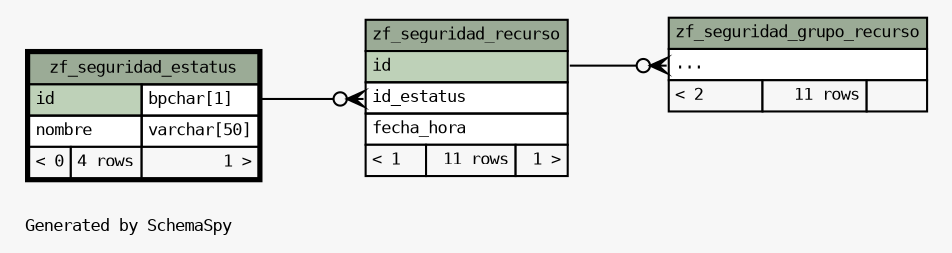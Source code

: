 // dot 2.38.0 on Linux 3.16.0-4-amd64
// SchemaSpy rev 590
digraph "twoDegreesRelationshipsDiagram" {
  graph [
    rankdir="RL"
    bgcolor="#f7f7f7"
    label="\nGenerated by SchemaSpy"
    labeljust="l"
    nodesep="0.18"
    ranksep="0.46"
    fontname="monospace"
    fontsize="8"
  ];
  node [
    fontname="monospace"
    fontsize="8"
    shape="plaintext"
  ];
  edge [
    arrowsize="0.8"
  ];
  "zf_seguridad_grupo_recurso":"elipses":w -> "zf_seguridad_recurso":"id":e [arrowhead=none dir=back arrowtail=crowodot];
  "zf_seguridad_recurso":"id_estatus":w -> "zf_seguridad_estatus":"id.type":e [arrowhead=none dir=back arrowtail=crowodot];
  "zf_seguridad_estatus" [
    label=<
    <TABLE BORDER="2" CELLBORDER="1" CELLSPACING="0" BGCOLOR="#ffffff">
      <TR><TD COLSPAN="3" BGCOLOR="#9bab96" ALIGN="CENTER">zf_seguridad_estatus</TD></TR>
      <TR><TD PORT="id" COLSPAN="2" BGCOLOR="#bed1b8" ALIGN="LEFT">id</TD><TD PORT="id.type" ALIGN="LEFT">bpchar[1]</TD></TR>
      <TR><TD PORT="nombre" COLSPAN="2" ALIGN="LEFT">nombre</TD><TD PORT="nombre.type" ALIGN="LEFT">varchar[50]</TD></TR>
      <TR><TD ALIGN="LEFT" BGCOLOR="#f7f7f7">&lt; 0</TD><TD ALIGN="RIGHT" BGCOLOR="#f7f7f7">4 rows</TD><TD ALIGN="RIGHT" BGCOLOR="#f7f7f7">1 &gt;</TD></TR>
    </TABLE>>
    URL="zf_seguridad_estatus.html"
    tooltip="zf_seguridad_estatus"
  ];
  "zf_seguridad_grupo_recurso" [
    label=<
    <TABLE BORDER="0" CELLBORDER="1" CELLSPACING="0" BGCOLOR="#ffffff">
      <TR><TD COLSPAN="3" BGCOLOR="#9bab96" ALIGN="CENTER">zf_seguridad_grupo_recurso</TD></TR>
      <TR><TD PORT="elipses" COLSPAN="3" ALIGN="LEFT">...</TD></TR>
      <TR><TD ALIGN="LEFT" BGCOLOR="#f7f7f7">&lt; 2</TD><TD ALIGN="RIGHT" BGCOLOR="#f7f7f7">11 rows</TD><TD ALIGN="RIGHT" BGCOLOR="#f7f7f7">  </TD></TR>
    </TABLE>>
    URL="zf_seguridad_grupo_recurso.html"
    tooltip="zf_seguridad_grupo_recurso"
  ];
  "zf_seguridad_recurso" [
    label=<
    <TABLE BORDER="0" CELLBORDER="1" CELLSPACING="0" BGCOLOR="#ffffff">
      <TR><TD COLSPAN="3" BGCOLOR="#9bab96" ALIGN="CENTER">zf_seguridad_recurso</TD></TR>
      <TR><TD PORT="id" COLSPAN="3" BGCOLOR="#bed1b8" ALIGN="LEFT">id</TD></TR>
      <TR><TD PORT="id_estatus" COLSPAN="3" ALIGN="LEFT">id_estatus</TD></TR>
      <TR><TD PORT="fecha_hora" COLSPAN="3" ALIGN="LEFT">fecha_hora</TD></TR>
      <TR><TD ALIGN="LEFT" BGCOLOR="#f7f7f7">&lt; 1</TD><TD ALIGN="RIGHT" BGCOLOR="#f7f7f7">11 rows</TD><TD ALIGN="RIGHT" BGCOLOR="#f7f7f7">1 &gt;</TD></TR>
    </TABLE>>
    URL="zf_seguridad_recurso.html"
    tooltip="zf_seguridad_recurso"
  ];
}
